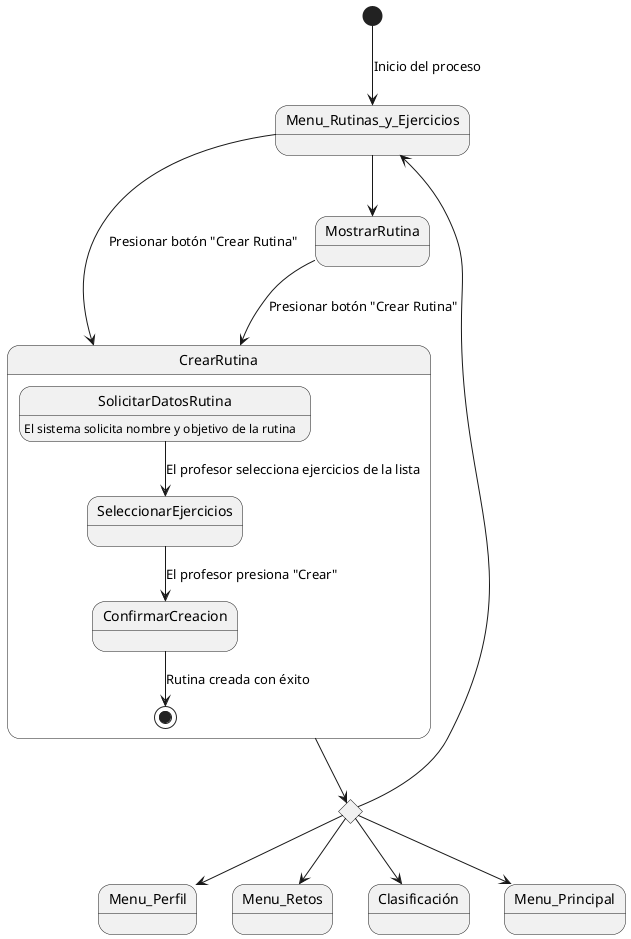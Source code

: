 @startuml
[*] --> Menu_Rutinas_y_Ejercicios : Inicio del proceso
state rombo <<choice>>
rombo --> Menu_Perfil
rombo --> Menu_Retos
rombo --> Clasificación
rombo --> Menu_Rutinas_y_Ejercicios
rombo --> Menu_Principal

Menu_Rutinas_y_Ejercicios --> CrearRutina : Presionar botón "Crear Rutina"
Menu_Rutinas_y_Ejercicios --> MostrarRutina
MostrarRutina --> CrearRutina: Presionar botón "Crear Rutina"
CrearRutina --> rombo

state CrearRutina {
  SolicitarDatosRutina : El sistema solicita nombre y objetivo de la rutina
  SolicitarDatosRutina --> SeleccionarEjercicios : El profesor selecciona ejercicios de la lista
  SeleccionarEjercicios --> ConfirmarCreacion : El profesor presiona "Crear"
  ConfirmarCreacion --> [*] : Rutina creada con éxito
}
@enduml
